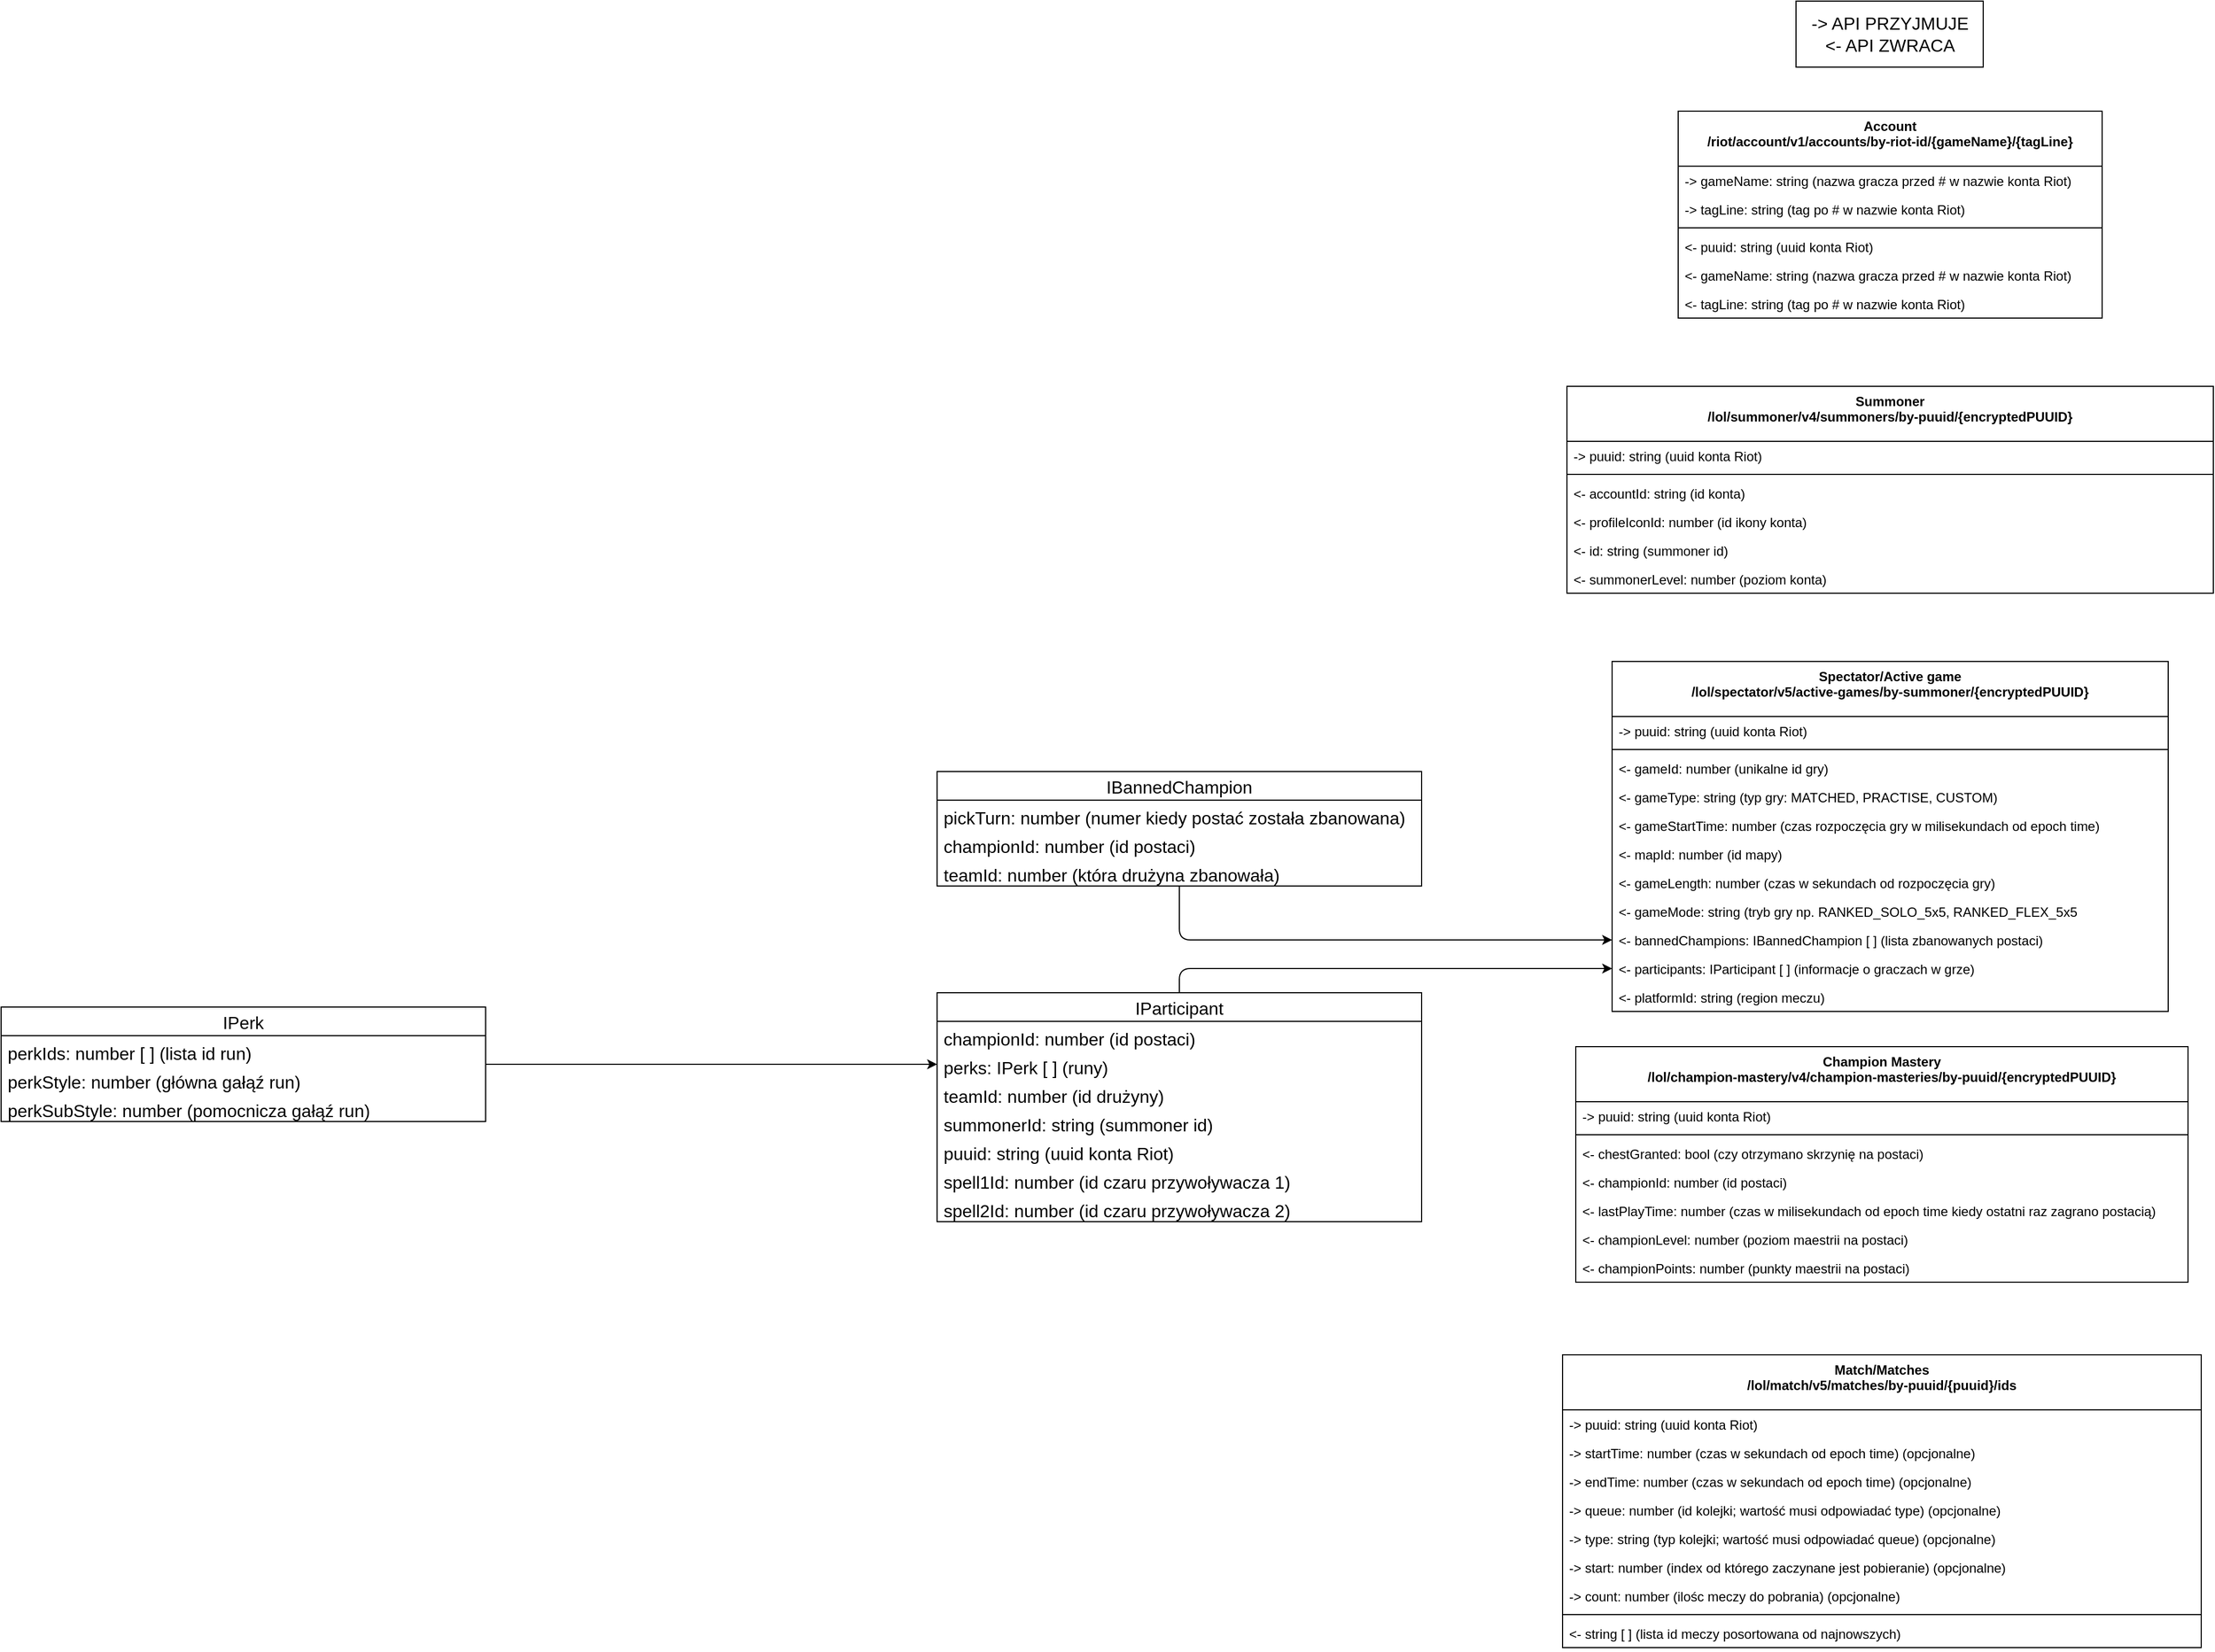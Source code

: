 <mxfile>
    <diagram id="v4KydXevRKA9k5-2016U" name="Page-1">
        <mxGraphModel dx="2305" dy="752" grid="1" gridSize="10" guides="1" tooltips="1" connect="1" arrows="1" fold="1" page="1" pageScale="1" pageWidth="850" pageHeight="1100" math="0" shadow="0">
            <root>
                <mxCell id="0"/>
                <mxCell id="1" parent="0"/>
                <mxCell id="10" value="Account&#10;/riot/account/v1/accounts/by-riot-id/{gameName}/{tagLine}" style="swimlane;fontStyle=1;align=center;verticalAlign=top;childLayout=stackLayout;horizontal=1;startSize=50;horizontalStack=0;resizeParent=1;resizeParentMax=0;resizeLast=0;collapsible=1;marginBottom=0;" parent="1" vertex="1">
                    <mxGeometry x="233" y="100" width="385" height="188" as="geometry"/>
                </mxCell>
                <mxCell id="11" value="-&gt; gameName: string (nazwa gracza przed # w nazwie konta Riot)" style="text;strokeColor=none;fillColor=none;align=left;verticalAlign=top;spacingLeft=4;spacingRight=4;overflow=hidden;rotatable=0;points=[[0,0.5],[1,0.5]];portConstraint=eastwest;" parent="10" vertex="1">
                    <mxGeometry y="50" width="385" height="26" as="geometry"/>
                </mxCell>
                <mxCell id="14" value="-&gt; tagLine: string (tag po # w nazwie konta Riot)" style="text;strokeColor=none;fillColor=none;align=left;verticalAlign=top;spacingLeft=4;spacingRight=4;overflow=hidden;rotatable=0;points=[[0,0.5],[1,0.5]];portConstraint=eastwest;" parent="10" vertex="1">
                    <mxGeometry y="76" width="385" height="26" as="geometry"/>
                </mxCell>
                <mxCell id="12" value="" style="line;strokeWidth=1;fillColor=none;align=left;verticalAlign=middle;spacingTop=-1;spacingLeft=3;spacingRight=3;rotatable=0;labelPosition=right;points=[];portConstraint=eastwest;strokeColor=inherit;" parent="10" vertex="1">
                    <mxGeometry y="102" width="385" height="8" as="geometry"/>
                </mxCell>
                <mxCell id="13" value="&lt;- puuid: string (uuid konta Riot)" style="text;strokeColor=none;fillColor=none;align=left;verticalAlign=top;spacingLeft=4;spacingRight=4;overflow=hidden;rotatable=0;points=[[0,0.5],[1,0.5]];portConstraint=eastwest;" parent="10" vertex="1">
                    <mxGeometry y="110" width="385" height="26" as="geometry"/>
                </mxCell>
                <mxCell id="15" value="&lt;- gameName: string (nazwa gracza przed # w nazwie konta Riot)" style="text;strokeColor=none;fillColor=none;align=left;verticalAlign=top;spacingLeft=4;spacingRight=4;overflow=hidden;rotatable=0;points=[[0,0.5],[1,0.5]];portConstraint=eastwest;" parent="10" vertex="1">
                    <mxGeometry y="136" width="385" height="26" as="geometry"/>
                </mxCell>
                <mxCell id="20" value="&lt;- tagLine: string (tag po # w nazwie konta Riot)" style="text;strokeColor=none;fillColor=none;align=left;verticalAlign=top;spacingLeft=4;spacingRight=4;overflow=hidden;rotatable=0;points=[[0,0.5],[1,0.5]];portConstraint=eastwest;" parent="10" vertex="1">
                    <mxGeometry y="162" width="385" height="26" as="geometry"/>
                </mxCell>
                <mxCell id="21" value="&lt;font style=&quot;font-size: 16px;&quot;&gt;-&amp;gt; API PRZYJMUJE&lt;br&gt;&amp;lt;- API ZWRACA&lt;/font&gt;" style="html=1;" parent="1" vertex="1">
                    <mxGeometry x="340" width="170" height="60" as="geometry"/>
                </mxCell>
                <mxCell id="22" value="Summoner&#10;/lol/summoner/v4/summoners/by-puuid/{encryptedPUUID}" style="swimlane;fontStyle=1;align=center;verticalAlign=top;childLayout=stackLayout;horizontal=1;startSize=50;horizontalStack=0;resizeParent=1;resizeParentMax=0;resizeLast=0;collapsible=1;marginBottom=0;" parent="1" vertex="1">
                    <mxGeometry x="132" y="350" width="587" height="188" as="geometry"/>
                </mxCell>
                <mxCell id="23" value="-&gt; puuid: string (uuid konta Riot)" style="text;strokeColor=none;fillColor=none;align=left;verticalAlign=top;spacingLeft=4;spacingRight=4;overflow=hidden;rotatable=0;points=[[0,0.5],[1,0.5]];portConstraint=eastwest;" parent="22" vertex="1">
                    <mxGeometry y="50" width="587" height="26" as="geometry"/>
                </mxCell>
                <mxCell id="25" value="" style="line;strokeWidth=1;fillColor=none;align=left;verticalAlign=middle;spacingTop=-1;spacingLeft=3;spacingRight=3;rotatable=0;labelPosition=right;points=[];portConstraint=eastwest;strokeColor=inherit;" parent="22" vertex="1">
                    <mxGeometry y="76" width="587" height="8" as="geometry"/>
                </mxCell>
                <mxCell id="26" value="&lt;- accountId: string (id konta)" style="text;strokeColor=none;fillColor=none;align=left;verticalAlign=top;spacingLeft=4;spacingRight=4;overflow=hidden;rotatable=0;points=[[0,0.5],[1,0.5]];portConstraint=eastwest;" parent="22" vertex="1">
                    <mxGeometry y="84" width="587" height="26" as="geometry"/>
                </mxCell>
                <mxCell id="27" value="&lt;- profileIconId: number (id ikony konta)" style="text;strokeColor=none;fillColor=none;align=left;verticalAlign=top;spacingLeft=4;spacingRight=4;overflow=hidden;rotatable=0;points=[[0,0.5],[1,0.5]];portConstraint=eastwest;" parent="22" vertex="1">
                    <mxGeometry y="110" width="587" height="26" as="geometry"/>
                </mxCell>
                <mxCell id="29" value="&lt;- id: string (summoner id)" style="text;strokeColor=none;fillColor=none;align=left;verticalAlign=top;spacingLeft=4;spacingRight=4;overflow=hidden;rotatable=0;points=[[0,0.5],[1,0.5]];portConstraint=eastwest;" parent="22" vertex="1">
                    <mxGeometry y="136" width="587" height="26" as="geometry"/>
                </mxCell>
                <mxCell id="31" value="&lt;- summonerLevel: number (poziom konta)" style="text;strokeColor=none;fillColor=none;align=left;verticalAlign=top;spacingLeft=4;spacingRight=4;overflow=hidden;rotatable=0;points=[[0,0.5],[1,0.5]];portConstraint=eastwest;" parent="22" vertex="1">
                    <mxGeometry y="162" width="587" height="26" as="geometry"/>
                </mxCell>
                <mxCell id="42" value="Spectator/Active game&#10;/lol/spectator/v5/active-games/by-summoner/{encryptedPUUID}" style="swimlane;fontStyle=1;align=center;verticalAlign=top;childLayout=stackLayout;horizontal=1;startSize=50;horizontalStack=0;resizeParent=1;resizeParentMax=0;resizeLast=0;collapsible=1;marginBottom=0;" parent="1" vertex="1">
                    <mxGeometry x="173" y="600" width="505" height="318" as="geometry"/>
                </mxCell>
                <mxCell id="43" value="-&gt; puuid: string (uuid konta Riot)" style="text;strokeColor=none;fillColor=none;align=left;verticalAlign=top;spacingLeft=4;spacingRight=4;overflow=hidden;rotatable=0;points=[[0,0.5],[1,0.5]];portConstraint=eastwest;" parent="42" vertex="1">
                    <mxGeometry y="50" width="505" height="26" as="geometry"/>
                </mxCell>
                <mxCell id="44" value="" style="line;strokeWidth=1;fillColor=none;align=left;verticalAlign=middle;spacingTop=-1;spacingLeft=3;spacingRight=3;rotatable=0;labelPosition=right;points=[];portConstraint=eastwest;strokeColor=inherit;" parent="42" vertex="1">
                    <mxGeometry y="76" width="505" height="8" as="geometry"/>
                </mxCell>
                <mxCell id="45" value="&lt;- gameId: number (unikalne id gry)" style="text;strokeColor=none;fillColor=none;align=left;verticalAlign=top;spacingLeft=4;spacingRight=4;overflow=hidden;rotatable=0;points=[[0,0.5],[1,0.5]];portConstraint=eastwest;" parent="42" vertex="1">
                    <mxGeometry y="84" width="505" height="26" as="geometry"/>
                </mxCell>
                <mxCell id="46" value="&lt;- gameType: string (typ gry: MATCHED, PRACTISE, CUSTOM)" style="text;strokeColor=none;fillColor=none;align=left;verticalAlign=top;spacingLeft=4;spacingRight=4;overflow=hidden;rotatable=0;points=[[0,0.5],[1,0.5]];portConstraint=eastwest;" parent="42" vertex="1">
                    <mxGeometry y="110" width="505" height="26" as="geometry"/>
                </mxCell>
                <mxCell id="47" value="&lt;- gameStartTime: number (czas rozpoczęcia gry w milisekundach od epoch time)" style="text;strokeColor=none;fillColor=none;align=left;verticalAlign=top;spacingLeft=4;spacingRight=4;overflow=hidden;rotatable=0;points=[[0,0.5],[1,0.5]];portConstraint=eastwest;" parent="42" vertex="1">
                    <mxGeometry y="136" width="505" height="26" as="geometry"/>
                </mxCell>
                <mxCell id="48" value="&lt;- mapId: number (id mapy)" style="text;strokeColor=none;fillColor=none;align=left;verticalAlign=top;spacingLeft=4;spacingRight=4;overflow=hidden;rotatable=0;points=[[0,0.5],[1,0.5]];portConstraint=eastwest;" parent="42" vertex="1">
                    <mxGeometry y="162" width="505" height="26" as="geometry"/>
                </mxCell>
                <mxCell id="49" value="&lt;- gameLength: number (czas w sekundach od rozpoczęcia gry)" style="text;strokeColor=none;fillColor=none;align=left;verticalAlign=top;spacingLeft=4;spacingRight=4;overflow=hidden;rotatable=0;points=[[0,0.5],[1,0.5]];portConstraint=eastwest;" parent="42" vertex="1">
                    <mxGeometry y="188" width="505" height="26" as="geometry"/>
                </mxCell>
                <mxCell id="51" value="&lt;- gameMode: string (tryb gry np. RANKED_SOLO_5x5, RANKED_FLEX_5x5" style="text;strokeColor=none;fillColor=none;align=left;verticalAlign=top;spacingLeft=4;spacingRight=4;overflow=hidden;rotatable=0;points=[[0,0.5],[1,0.5]];portConstraint=eastwest;" parent="42" vertex="1">
                    <mxGeometry y="214" width="505" height="26" as="geometry"/>
                </mxCell>
                <mxCell id="52" value="&lt;- bannedChampions: IBannedChampion [ ] (lista zbanowanych postaci)" style="text;strokeColor=none;fillColor=none;align=left;verticalAlign=top;spacingLeft=4;spacingRight=4;overflow=hidden;rotatable=0;points=[[0,0.5],[1,0.5]];portConstraint=eastwest;" parent="42" vertex="1">
                    <mxGeometry y="240" width="505" height="26" as="geometry"/>
                </mxCell>
                <mxCell id="55" value="&lt;- participants: IParticipant [ ] (informacje o graczach w grze)" style="text;strokeColor=none;fillColor=none;align=left;verticalAlign=top;spacingLeft=4;spacingRight=4;overflow=hidden;rotatable=0;points=[[0,0.5],[1,0.5]];portConstraint=eastwest;" parent="42" vertex="1">
                    <mxGeometry y="266" width="505" height="26" as="geometry"/>
                </mxCell>
                <mxCell id="156" value="&lt;- platformId: string (region meczu)" style="text;strokeColor=none;fillColor=none;align=left;verticalAlign=top;spacingLeft=4;spacingRight=4;overflow=hidden;rotatable=0;points=[[0,0.5],[1,0.5]];portConstraint=eastwest;" vertex="1" parent="42">
                    <mxGeometry y="292" width="505" height="26" as="geometry"/>
                </mxCell>
                <mxCell id="60" style="edgeStyle=orthogonalEdgeStyle;html=1;entryX=0;entryY=0.5;entryDx=0;entryDy=0;fontSize=16;" parent="1" source="56" target="52" edge="1">
                    <mxGeometry relative="1" as="geometry"/>
                </mxCell>
                <mxCell id="56" value="IBannedChampion" style="swimlane;fontStyle=0;childLayout=stackLayout;horizontal=1;startSize=26;fillColor=none;horizontalStack=0;resizeParent=1;resizeParentMax=0;resizeLast=0;collapsible=1;marginBottom=0;fontSize=16;" parent="1" vertex="1">
                    <mxGeometry x="-440" y="700" width="440" height="104" as="geometry"/>
                </mxCell>
                <mxCell id="57" value="pickTurn: number (numer kiedy postać została zbanowana)" style="text;strokeColor=none;fillColor=none;align=left;verticalAlign=top;spacingLeft=4;spacingRight=4;overflow=hidden;rotatable=0;points=[[0,0.5],[1,0.5]];portConstraint=eastwest;fontSize=16;" parent="56" vertex="1">
                    <mxGeometry y="26" width="440" height="26" as="geometry"/>
                </mxCell>
                <mxCell id="58" value="championId: number (id postaci)" style="text;strokeColor=none;fillColor=none;align=left;verticalAlign=top;spacingLeft=4;spacingRight=4;overflow=hidden;rotatable=0;points=[[0,0.5],[1,0.5]];portConstraint=eastwest;fontSize=16;" parent="56" vertex="1">
                    <mxGeometry y="52" width="440" height="26" as="geometry"/>
                </mxCell>
                <mxCell id="59" value="teamId: number (która drużyna zbanowała)" style="text;strokeColor=none;fillColor=none;align=left;verticalAlign=top;spacingLeft=4;spacingRight=4;overflow=hidden;rotatable=0;points=[[0,0.5],[1,0.5]];portConstraint=eastwest;fontSize=16;" parent="56" vertex="1">
                    <mxGeometry y="78" width="440" height="26" as="geometry"/>
                </mxCell>
                <mxCell id="72" style="edgeStyle=orthogonalEdgeStyle;html=1;entryX=0;entryY=0.5;entryDx=0;entryDy=0;fontSize=16;" parent="1" source="61" target="55" edge="1">
                    <mxGeometry relative="1" as="geometry"/>
                </mxCell>
                <mxCell id="61" value="IParticipant" style="swimlane;fontStyle=0;childLayout=stackLayout;horizontal=1;startSize=26;fillColor=none;horizontalStack=0;resizeParent=1;resizeParentMax=0;resizeLast=0;collapsible=1;marginBottom=0;fontSize=16;" parent="1" vertex="1">
                    <mxGeometry x="-440" y="901" width="440" height="208" as="geometry"/>
                </mxCell>
                <mxCell id="62" value="championId: number (id postaci)" style="text;strokeColor=none;fillColor=none;align=left;verticalAlign=top;spacingLeft=4;spacingRight=4;overflow=hidden;rotatable=0;points=[[0,0.5],[1,0.5]];portConstraint=eastwest;fontSize=16;" parent="61" vertex="1">
                    <mxGeometry y="26" width="440" height="26" as="geometry"/>
                </mxCell>
                <mxCell id="63" value="perks: IPerk [ ] (runy)" style="text;strokeColor=none;fillColor=none;align=left;verticalAlign=top;spacingLeft=4;spacingRight=4;overflow=hidden;rotatable=0;points=[[0,0.5],[1,0.5]];portConstraint=eastwest;fontSize=16;" parent="61" vertex="1">
                    <mxGeometry y="52" width="440" height="26" as="geometry"/>
                </mxCell>
                <mxCell id="66" value="teamId: number (id drużyny)" style="text;strokeColor=none;fillColor=none;align=left;verticalAlign=top;spacingLeft=4;spacingRight=4;overflow=hidden;rotatable=0;points=[[0,0.5],[1,0.5]];portConstraint=eastwest;fontSize=16;" parent="61" vertex="1">
                    <mxGeometry y="78" width="440" height="26" as="geometry"/>
                </mxCell>
                <mxCell id="67" value="summonerId: string (summoner id)" style="text;strokeColor=none;fillColor=none;align=left;verticalAlign=top;spacingLeft=4;spacingRight=4;overflow=hidden;rotatable=0;points=[[0,0.5],[1,0.5]];portConstraint=eastwest;fontSize=16;" parent="61" vertex="1">
                    <mxGeometry y="104" width="440" height="26" as="geometry"/>
                </mxCell>
                <mxCell id="68" value="puuid: string (uuid konta Riot)" style="text;strokeColor=none;fillColor=none;align=left;verticalAlign=top;spacingLeft=4;spacingRight=4;overflow=hidden;rotatable=0;points=[[0,0.5],[1,0.5]];portConstraint=eastwest;fontSize=16;" parent="61" vertex="1">
                    <mxGeometry y="130" width="440" height="26" as="geometry"/>
                </mxCell>
                <mxCell id="69" value="spell1Id: number (id czaru przywoływacza 1)" style="text;strokeColor=none;fillColor=none;align=left;verticalAlign=top;spacingLeft=4;spacingRight=4;overflow=hidden;rotatable=0;points=[[0,0.5],[1,0.5]];portConstraint=eastwest;fontSize=16;" parent="61" vertex="1">
                    <mxGeometry y="156" width="440" height="26" as="geometry"/>
                </mxCell>
                <mxCell id="70" value="spell2Id: number (id czaru przywoływacza 2)" style="text;strokeColor=none;fillColor=none;align=left;verticalAlign=top;spacingLeft=4;spacingRight=4;overflow=hidden;rotatable=0;points=[[0,0.5],[1,0.5]];portConstraint=eastwest;fontSize=16;" parent="61" vertex="1">
                    <mxGeometry y="182" width="440" height="26" as="geometry"/>
                </mxCell>
                <mxCell id="82" style="edgeStyle=orthogonalEdgeStyle;html=1;entryX=0;entryY=0.5;entryDx=0;entryDy=0;fontSize=16;" parent="1" source="78" target="63" edge="1">
                    <mxGeometry relative="1" as="geometry"/>
                </mxCell>
                <mxCell id="78" value="IPerk" style="swimlane;fontStyle=0;childLayout=stackLayout;horizontal=1;startSize=26;fillColor=none;horizontalStack=0;resizeParent=1;resizeParentMax=0;resizeLast=0;collapsible=1;marginBottom=0;fontSize=16;" parent="1" vertex="1">
                    <mxGeometry x="-1290" y="914" width="440" height="104" as="geometry"/>
                </mxCell>
                <mxCell id="79" value="perkIds: number [ ] (lista id run)" style="text;strokeColor=none;fillColor=none;align=left;verticalAlign=top;spacingLeft=4;spacingRight=4;overflow=hidden;rotatable=0;points=[[0,0.5],[1,0.5]];portConstraint=eastwest;fontSize=16;" parent="78" vertex="1">
                    <mxGeometry y="26" width="440" height="26" as="geometry"/>
                </mxCell>
                <mxCell id="80" value="perkStyle: number (główna gałąź run)" style="text;strokeColor=none;fillColor=none;align=left;verticalAlign=top;spacingLeft=4;spacingRight=4;overflow=hidden;rotatable=0;points=[[0,0.5],[1,0.5]];portConstraint=eastwest;fontSize=16;" parent="78" vertex="1">
                    <mxGeometry y="52" width="440" height="26" as="geometry"/>
                </mxCell>
                <mxCell id="81" value="perkSubStyle: number (pomocnicza gałąź run)" style="text;strokeColor=none;fillColor=none;align=left;verticalAlign=top;spacingLeft=4;spacingRight=4;overflow=hidden;rotatable=0;points=[[0,0.5],[1,0.5]];portConstraint=eastwest;fontSize=16;" parent="78" vertex="1">
                    <mxGeometry y="78" width="440" height="26" as="geometry"/>
                </mxCell>
                <mxCell id="103" value="Champion Mastery&#10;/lol/champion-mastery/v4/champion-masteries/by-puuid/{encryptedPUUID}" style="swimlane;fontStyle=1;align=center;verticalAlign=top;childLayout=stackLayout;horizontal=1;startSize=50;horizontalStack=0;resizeParent=1;resizeParentMax=0;resizeLast=0;collapsible=1;marginBottom=0;" parent="1" vertex="1">
                    <mxGeometry x="140" y="950" width="556" height="214" as="geometry"/>
                </mxCell>
                <mxCell id="104" value="-&gt; puuid: string (uuid konta Riot)" style="text;strokeColor=none;fillColor=none;align=left;verticalAlign=top;spacingLeft=4;spacingRight=4;overflow=hidden;rotatable=0;points=[[0,0.5],[1,0.5]];portConstraint=eastwest;" parent="103" vertex="1">
                    <mxGeometry y="50" width="556" height="26" as="geometry"/>
                </mxCell>
                <mxCell id="105" value="" style="line;strokeWidth=1;fillColor=none;align=left;verticalAlign=middle;spacingTop=-1;spacingLeft=3;spacingRight=3;rotatable=0;labelPosition=right;points=[];portConstraint=eastwest;strokeColor=inherit;" parent="103" vertex="1">
                    <mxGeometry y="76" width="556" height="8" as="geometry"/>
                </mxCell>
                <mxCell id="108" value="&lt;- chestGranted: bool (czy otrzymano skrzynię na postaci)" style="text;strokeColor=none;fillColor=none;align=left;verticalAlign=top;spacingLeft=4;spacingRight=4;overflow=hidden;rotatable=0;points=[[0,0.5],[1,0.5]];portConstraint=eastwest;" parent="103" vertex="1">
                    <mxGeometry y="84" width="556" height="26" as="geometry"/>
                </mxCell>
                <mxCell id="109" value="&lt;- championId: number (id postaci)" style="text;strokeColor=none;fillColor=none;align=left;verticalAlign=top;spacingLeft=4;spacingRight=4;overflow=hidden;rotatable=0;points=[[0,0.5],[1,0.5]];portConstraint=eastwest;" parent="103" vertex="1">
                    <mxGeometry y="110" width="556" height="26" as="geometry"/>
                </mxCell>
                <mxCell id="110" value="&lt;- lastPlayTime: number (czas w milisekundach od epoch time kiedy ostatni raz zagrano postacią)" style="text;strokeColor=none;fillColor=none;align=left;verticalAlign=top;spacingLeft=4;spacingRight=4;overflow=hidden;rotatable=0;points=[[0,0.5],[1,0.5]];portConstraint=eastwest;" parent="103" vertex="1">
                    <mxGeometry y="136" width="556" height="26" as="geometry"/>
                </mxCell>
                <mxCell id="111" value="&lt;- championLevel: number (poziom maestrii na postaci)" style="text;strokeColor=none;fillColor=none;align=left;verticalAlign=top;spacingLeft=4;spacingRight=4;overflow=hidden;rotatable=0;points=[[0,0.5],[1,0.5]];portConstraint=eastwest;" parent="103" vertex="1">
                    <mxGeometry y="162" width="556" height="26" as="geometry"/>
                </mxCell>
                <mxCell id="112" value="&lt;- championPoints: number (punkty maestrii na postaci)" style="text;strokeColor=none;fillColor=none;align=left;verticalAlign=top;spacingLeft=4;spacingRight=4;overflow=hidden;rotatable=0;points=[[0,0.5],[1,0.5]];portConstraint=eastwest;" parent="103" vertex="1">
                    <mxGeometry y="188" width="556" height="26" as="geometry"/>
                </mxCell>
                <mxCell id="135" value="Match/Matches&#10;/lol/match/v5/matches/by-puuid/{puuid}/ids" style="swimlane;fontStyle=1;align=center;verticalAlign=top;childLayout=stackLayout;horizontal=1;startSize=50;horizontalStack=0;resizeParent=1;resizeParentMax=0;resizeLast=0;collapsible=1;marginBottom=0;" parent="1" vertex="1">
                    <mxGeometry x="128" y="1230" width="580" height="266" as="geometry"/>
                </mxCell>
                <mxCell id="136" value="-&gt; puuid: string (uuid konta Riot)" style="text;strokeColor=none;fillColor=none;align=left;verticalAlign=top;spacingLeft=4;spacingRight=4;overflow=hidden;rotatable=0;points=[[0,0.5],[1,0.5]];portConstraint=eastwest;" parent="135" vertex="1">
                    <mxGeometry y="50" width="580" height="26" as="geometry"/>
                </mxCell>
                <mxCell id="150" value="-&gt; startTime: number (czas w sekundach od epoch time) (opcjonalne)" style="text;strokeColor=none;fillColor=none;align=left;verticalAlign=top;spacingLeft=4;spacingRight=4;overflow=hidden;rotatable=0;points=[[0,0.5],[1,0.5]];portConstraint=eastwest;" parent="135" vertex="1">
                    <mxGeometry y="76" width="580" height="26" as="geometry"/>
                </mxCell>
                <mxCell id="153" value="-&gt; endTime: number (czas w sekundach od epoch time) (opcjonalne)" style="text;strokeColor=none;fillColor=none;align=left;verticalAlign=top;spacingLeft=4;spacingRight=4;overflow=hidden;rotatable=0;points=[[0,0.5],[1,0.5]];portConstraint=eastwest;" parent="135" vertex="1">
                    <mxGeometry y="102" width="580" height="26" as="geometry"/>
                </mxCell>
                <mxCell id="155" value="-&gt; queue: number (id kolejki; wartość musi odpowiadać type) (opcjonalne)" style="text;strokeColor=none;fillColor=none;align=left;verticalAlign=top;spacingLeft=4;spacingRight=4;overflow=hidden;rotatable=0;points=[[0,0.5],[1,0.5]];portConstraint=eastwest;" parent="135" vertex="1">
                    <mxGeometry y="128" width="580" height="26" as="geometry"/>
                </mxCell>
                <mxCell id="154" value="-&gt; type: string (typ kolejki; wartość musi odpowiadać queue) (opcjonalne)" style="text;strokeColor=none;fillColor=none;align=left;verticalAlign=top;spacingLeft=4;spacingRight=4;overflow=hidden;rotatable=0;points=[[0,0.5],[1,0.5]];portConstraint=eastwest;" parent="135" vertex="1">
                    <mxGeometry y="154" width="580" height="26" as="geometry"/>
                </mxCell>
                <mxCell id="152" value="-&gt; start: number (index od którego zaczynane jest pobieranie) (opcjonalne)" style="text;strokeColor=none;fillColor=none;align=left;verticalAlign=top;spacingLeft=4;spacingRight=4;overflow=hidden;rotatable=0;points=[[0,0.5],[1,0.5]];portConstraint=eastwest;" parent="135" vertex="1">
                    <mxGeometry y="180" width="580" height="26" as="geometry"/>
                </mxCell>
                <mxCell id="151" value="-&gt; count: number (ilośc meczy do pobrania) (opcjonalne)" style="text;strokeColor=none;fillColor=none;align=left;verticalAlign=top;spacingLeft=4;spacingRight=4;overflow=hidden;rotatable=0;points=[[0,0.5],[1,0.5]];portConstraint=eastwest;" parent="135" vertex="1">
                    <mxGeometry y="206" width="580" height="26" as="geometry"/>
                </mxCell>
                <mxCell id="137" value="" style="line;strokeWidth=1;fillColor=none;align=left;verticalAlign=middle;spacingTop=-1;spacingLeft=3;spacingRight=3;rotatable=0;labelPosition=right;points=[];portConstraint=eastwest;strokeColor=inherit;" parent="135" vertex="1">
                    <mxGeometry y="232" width="580" height="8" as="geometry"/>
                </mxCell>
                <mxCell id="138" value="&lt;- string [ ] (lista id meczy posortowana od najnowszych)" style="text;strokeColor=none;fillColor=none;align=left;verticalAlign=top;spacingLeft=4;spacingRight=4;overflow=hidden;rotatable=0;points=[[0,0.5],[1,0.5]];portConstraint=eastwest;" parent="135" vertex="1">
                    <mxGeometry y="240" width="580" height="26" as="geometry"/>
                </mxCell>
            </root>
        </mxGraphModel>
    </diagram>
</mxfile>